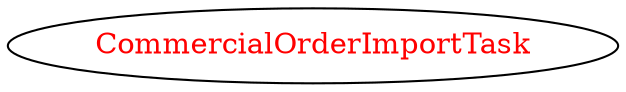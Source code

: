 digraph dependencyGraph {
 concentrate=true;
 ranksep="2.0";
 rankdir="LR"; 
 splines="ortho";
"CommercialOrderImportTask" [fontcolor="red"];
}